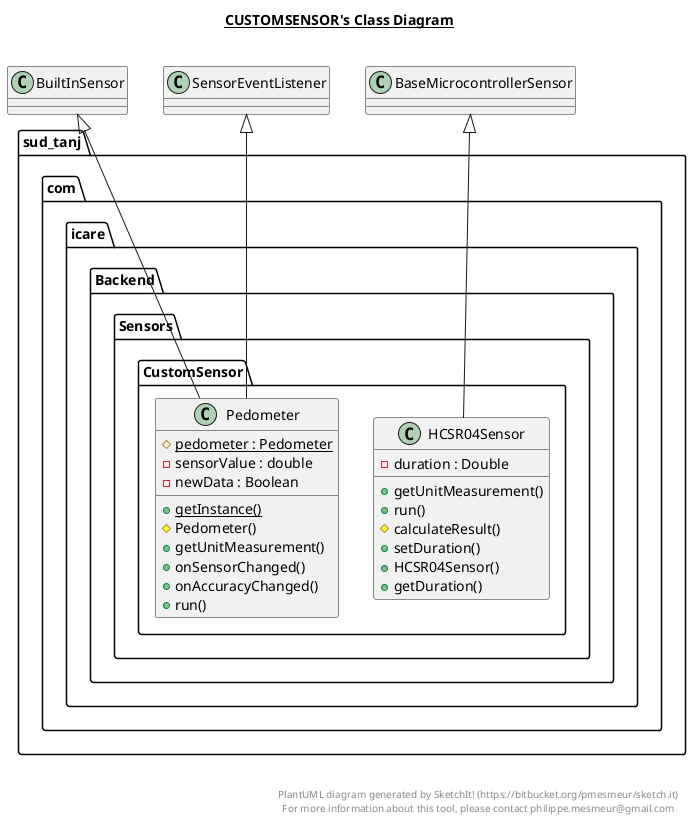 @startuml

title __CUSTOMSENSOR's Class Diagram__\n

  package sud_tanj.com.icare {
    package sud_tanj.com.icare.Backend {
      package sud_tanj.com.icare.Backend.Sensors {
        package sud_tanj.com.icare.Backend.Sensors.CustomSensor {
          class HCSR04Sensor {
              - duration : Double
              + getUnitMeasurement()
              + run()
              # calculateResult()
              + setDuration()
              + HCSR04Sensor()
              + getDuration()
          }
        }
      }
    }
  }
  

  package sud_tanj.com.icare {
    package sud_tanj.com.icare.Backend {
      package sud_tanj.com.icare.Backend.Sensors {
        package sud_tanj.com.icare.Backend.Sensors.CustomSensor {
          class Pedometer {
              {static} # pedometer : Pedometer
              - sensorValue : double
              - newData : Boolean
              {static} + getInstance()
              # Pedometer()
              + getUnitMeasurement()
              + onSensorChanged()
              + onAccuracyChanged()
              + run()
          }
        }
      }
    }
  }
  

  HCSR04Sensor -up-|> BaseMicrocontrollerSensor
  Pedometer -up-|> SensorEventListener
  Pedometer -up-|> BuiltInSensor


right footer


PlantUML diagram generated by SketchIt! (https://bitbucket.org/pmesmeur/sketch.it)
For more information about this tool, please contact philippe.mesmeur@gmail.com
endfooter

@enduml
